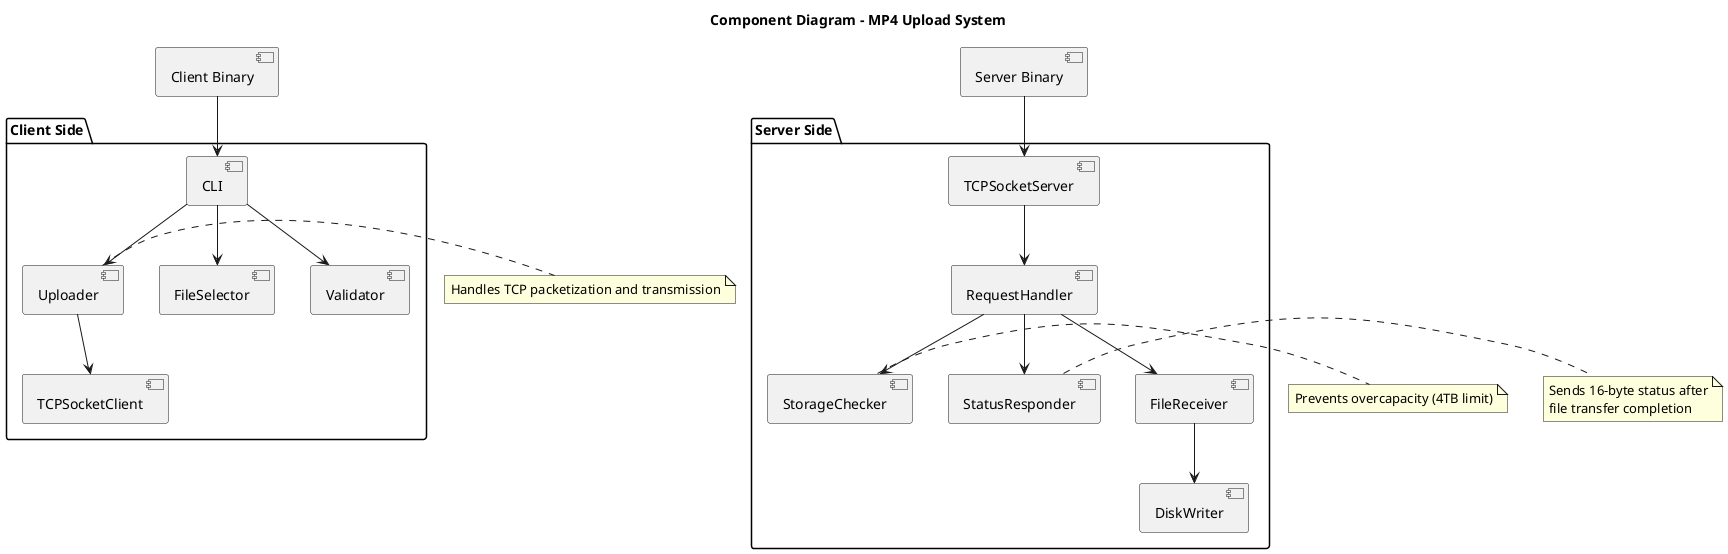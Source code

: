 @startuml
title Component Diagram - MP4 Upload System

package "Client Side" {
  [CLI] --> [FileSelector]
  [CLI] --> [Validator]
  [CLI] --> [Uploader]
  [Uploader] --> [TCPSocketClient]
}

package "Server Side" {
  [TCPSocketServer] --> [RequestHandler]
  [RequestHandler] --> [FileReceiver]
  [RequestHandler] --> [StorageChecker]
  [FileReceiver] --> [DiskWriter]
  [RequestHandler] --> [StatusResponder]
}

[Client Binary] --> [CLI]

[Server Binary] --> [TCPSocketServer]

note right of [Uploader]
Handles TCP packetization and transmission
end note

note right of [StorageChecker]
Prevents overcapacity (4TB limit)
end note

note right of [StatusResponder]
Sends 16-byte status after
file transfer completion
end note
